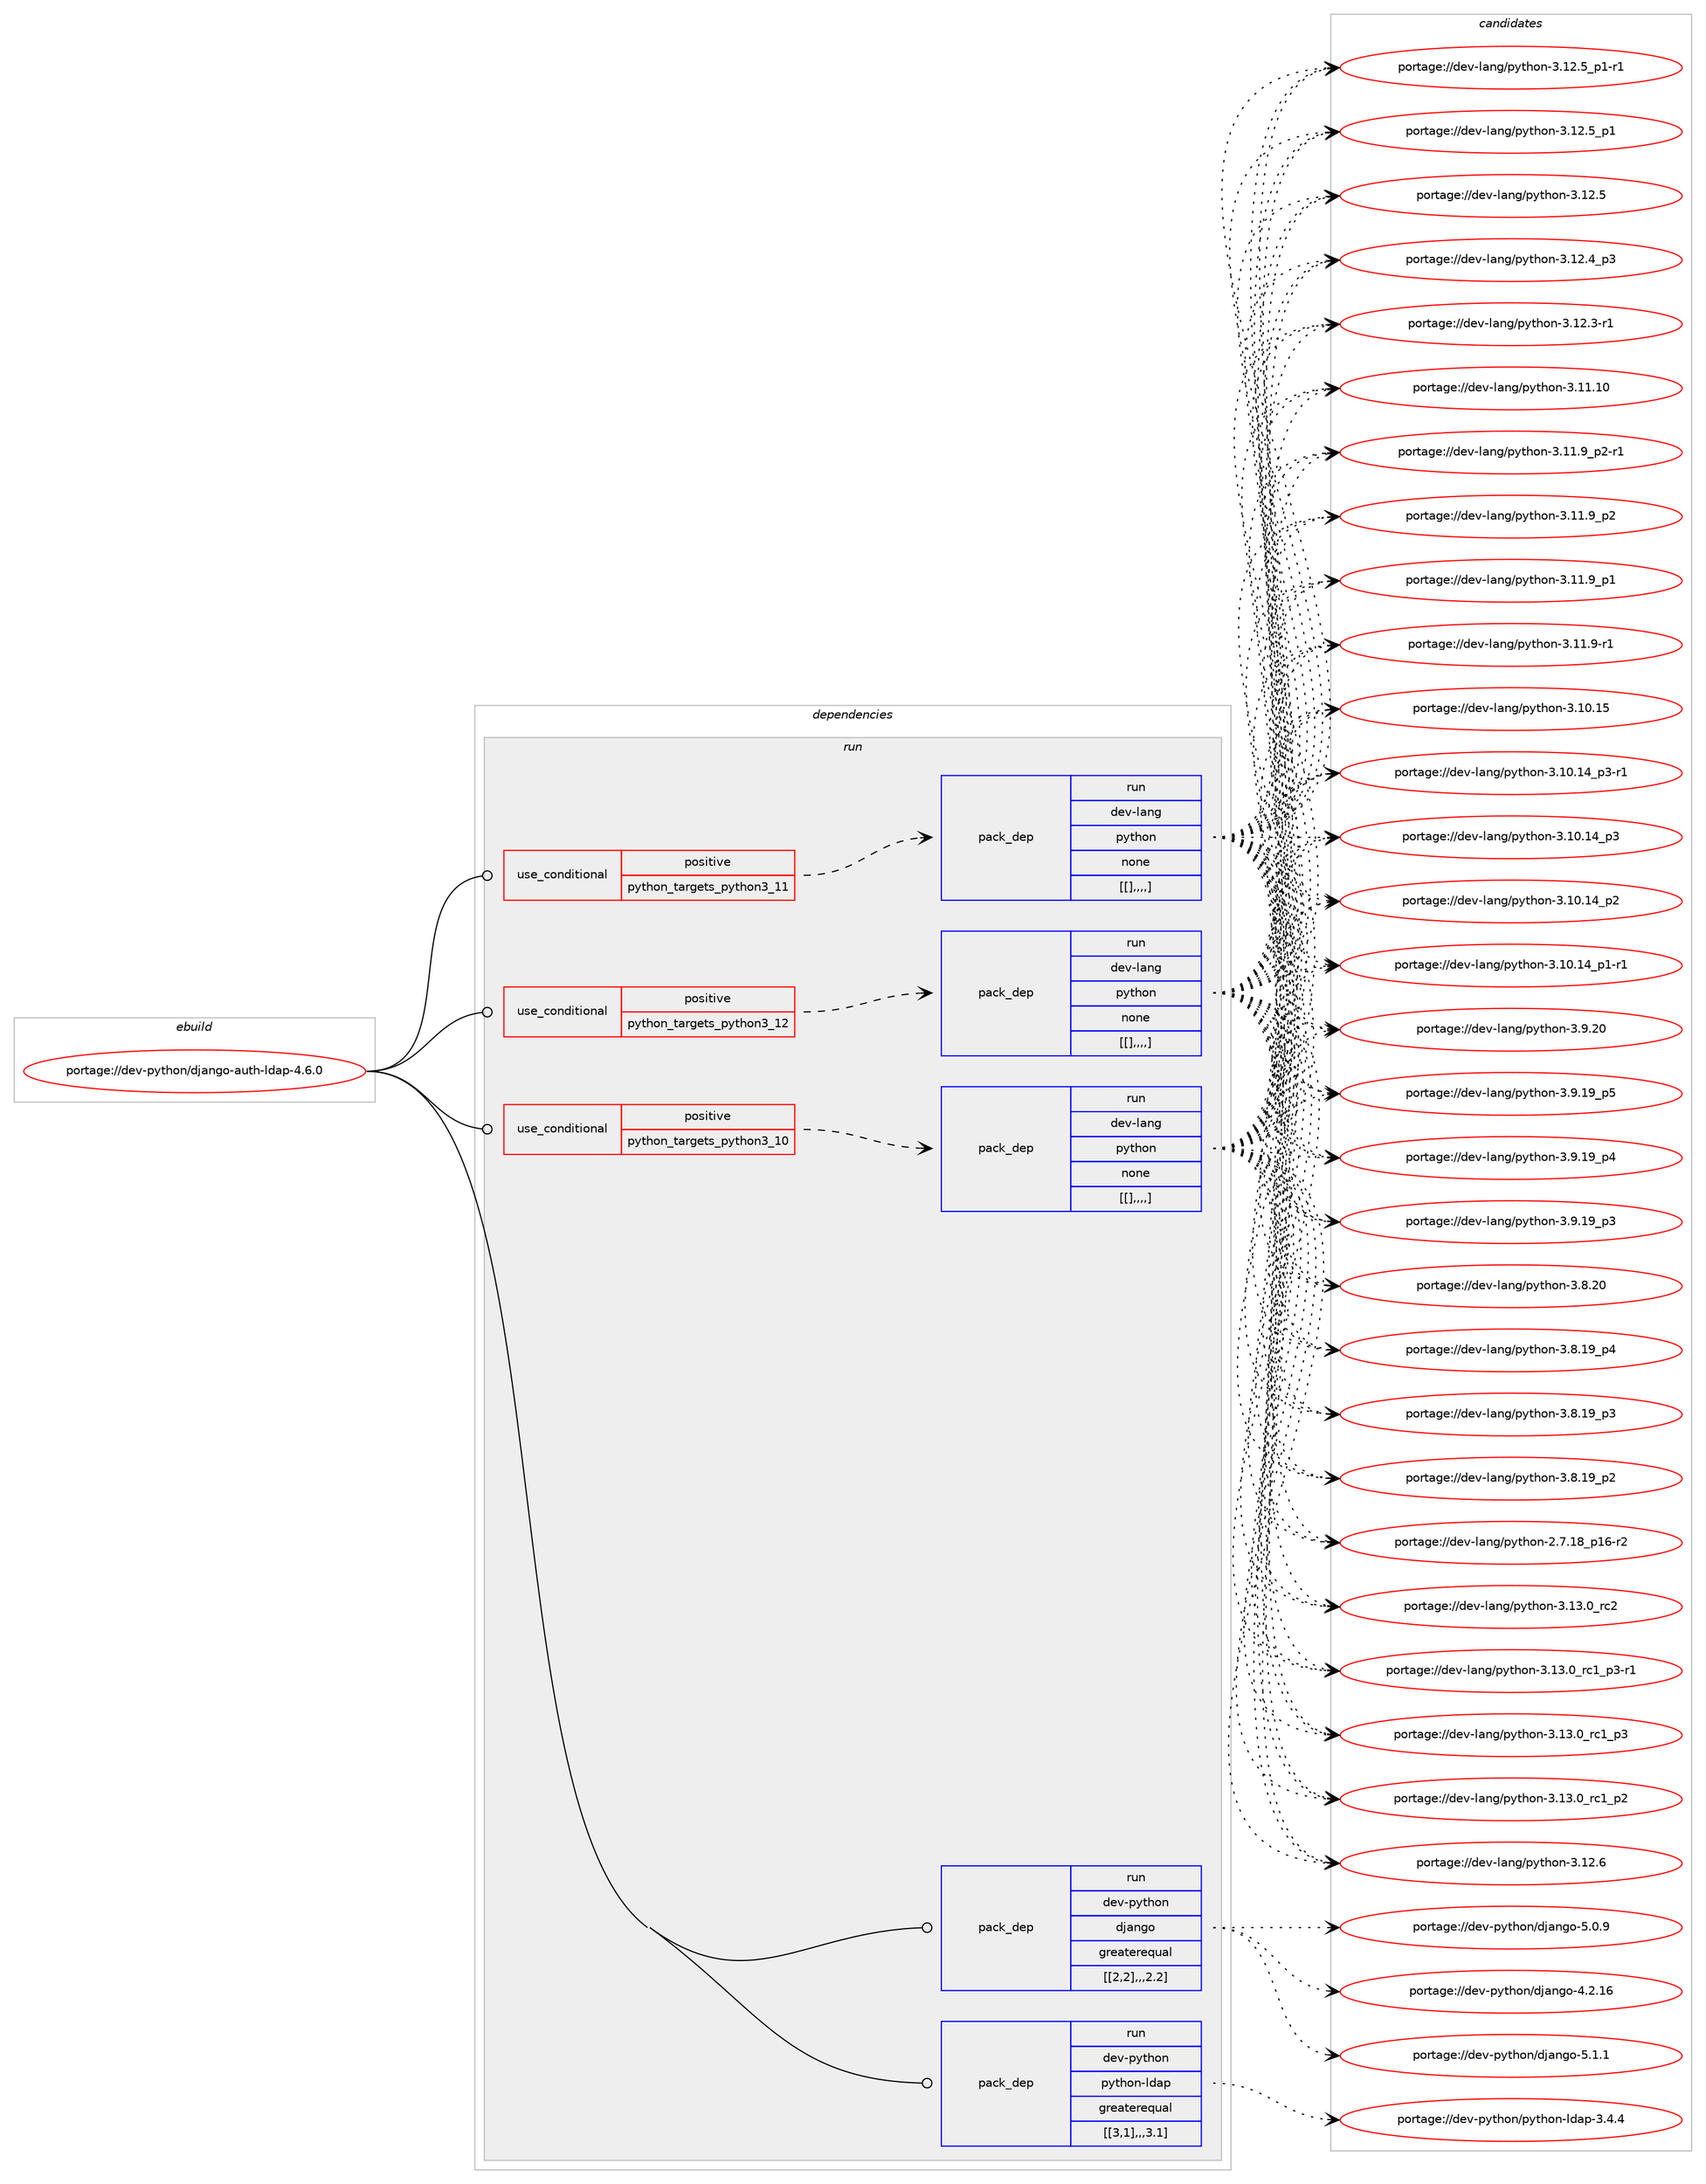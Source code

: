 digraph prolog {

# *************
# Graph options
# *************

newrank=true;
concentrate=true;
compound=true;
graph [rankdir=LR,fontname=Helvetica,fontsize=10,ranksep=1.5];#, ranksep=2.5, nodesep=0.2];
edge  [arrowhead=vee];
node  [fontname=Helvetica,fontsize=10];

# **********
# The ebuild
# **********

subgraph cluster_leftcol {
color=gray;
label=<<i>ebuild</i>>;
id [label="portage://dev-python/django-auth-ldap-4.6.0", color=red, width=4, href="../dev-python/django-auth-ldap-4.6.0.svg"];
}

# ****************
# The dependencies
# ****************

subgraph cluster_midcol {
color=gray;
label=<<i>dependencies</i>>;
subgraph cluster_compile {
fillcolor="#eeeeee";
style=filled;
label=<<i>compile</i>>;
}
subgraph cluster_compileandrun {
fillcolor="#eeeeee";
style=filled;
label=<<i>compile and run</i>>;
}
subgraph cluster_run {
fillcolor="#eeeeee";
style=filled;
label=<<i>run</i>>;
subgraph cond32907 {
dependency146162 [label=<<TABLE BORDER="0" CELLBORDER="1" CELLSPACING="0" CELLPADDING="4"><TR><TD ROWSPAN="3" CELLPADDING="10">use_conditional</TD></TR><TR><TD>positive</TD></TR><TR><TD>python_targets_python3_10</TD></TR></TABLE>>, shape=none, color=red];
subgraph pack112039 {
dependency146163 [label=<<TABLE BORDER="0" CELLBORDER="1" CELLSPACING="0" CELLPADDING="4" WIDTH="220"><TR><TD ROWSPAN="6" CELLPADDING="30">pack_dep</TD></TR><TR><TD WIDTH="110">run</TD></TR><TR><TD>dev-lang</TD></TR><TR><TD>python</TD></TR><TR><TD>none</TD></TR><TR><TD>[[],,,,]</TD></TR></TABLE>>, shape=none, color=blue];
}
dependency146162:e -> dependency146163:w [weight=20,style="dashed",arrowhead="vee"];
}
id:e -> dependency146162:w [weight=20,style="solid",arrowhead="odot"];
subgraph cond32908 {
dependency146164 [label=<<TABLE BORDER="0" CELLBORDER="1" CELLSPACING="0" CELLPADDING="4"><TR><TD ROWSPAN="3" CELLPADDING="10">use_conditional</TD></TR><TR><TD>positive</TD></TR><TR><TD>python_targets_python3_11</TD></TR></TABLE>>, shape=none, color=red];
subgraph pack112040 {
dependency146165 [label=<<TABLE BORDER="0" CELLBORDER="1" CELLSPACING="0" CELLPADDING="4" WIDTH="220"><TR><TD ROWSPAN="6" CELLPADDING="30">pack_dep</TD></TR><TR><TD WIDTH="110">run</TD></TR><TR><TD>dev-lang</TD></TR><TR><TD>python</TD></TR><TR><TD>none</TD></TR><TR><TD>[[],,,,]</TD></TR></TABLE>>, shape=none, color=blue];
}
dependency146164:e -> dependency146165:w [weight=20,style="dashed",arrowhead="vee"];
}
id:e -> dependency146164:w [weight=20,style="solid",arrowhead="odot"];
subgraph cond32909 {
dependency146166 [label=<<TABLE BORDER="0" CELLBORDER="1" CELLSPACING="0" CELLPADDING="4"><TR><TD ROWSPAN="3" CELLPADDING="10">use_conditional</TD></TR><TR><TD>positive</TD></TR><TR><TD>python_targets_python3_12</TD></TR></TABLE>>, shape=none, color=red];
subgraph pack112041 {
dependency146167 [label=<<TABLE BORDER="0" CELLBORDER="1" CELLSPACING="0" CELLPADDING="4" WIDTH="220"><TR><TD ROWSPAN="6" CELLPADDING="30">pack_dep</TD></TR><TR><TD WIDTH="110">run</TD></TR><TR><TD>dev-lang</TD></TR><TR><TD>python</TD></TR><TR><TD>none</TD></TR><TR><TD>[[],,,,]</TD></TR></TABLE>>, shape=none, color=blue];
}
dependency146166:e -> dependency146167:w [weight=20,style="dashed",arrowhead="vee"];
}
id:e -> dependency146166:w [weight=20,style="solid",arrowhead="odot"];
subgraph pack112042 {
dependency146168 [label=<<TABLE BORDER="0" CELLBORDER="1" CELLSPACING="0" CELLPADDING="4" WIDTH="220"><TR><TD ROWSPAN="6" CELLPADDING="30">pack_dep</TD></TR><TR><TD WIDTH="110">run</TD></TR><TR><TD>dev-python</TD></TR><TR><TD>django</TD></TR><TR><TD>greaterequal</TD></TR><TR><TD>[[2,2],,,2.2]</TD></TR></TABLE>>, shape=none, color=blue];
}
id:e -> dependency146168:w [weight=20,style="solid",arrowhead="odot"];
subgraph pack112043 {
dependency146169 [label=<<TABLE BORDER="0" CELLBORDER="1" CELLSPACING="0" CELLPADDING="4" WIDTH="220"><TR><TD ROWSPAN="6" CELLPADDING="30">pack_dep</TD></TR><TR><TD WIDTH="110">run</TD></TR><TR><TD>dev-python</TD></TR><TR><TD>python-ldap</TD></TR><TR><TD>greaterequal</TD></TR><TR><TD>[[3,1],,,3.1]</TD></TR></TABLE>>, shape=none, color=blue];
}
id:e -> dependency146169:w [weight=20,style="solid",arrowhead="odot"];
}
}

# **************
# The candidates
# **************

subgraph cluster_choices {
rank=same;
color=gray;
label=<<i>candidates</i>>;

subgraph choice112039 {
color=black;
nodesep=1;
choice10010111845108971101034711212111610411111045514649514648951149950 [label="portage://dev-lang/python-3.13.0_rc2", color=red, width=4,href="../dev-lang/python-3.13.0_rc2.svg"];
choice1001011184510897110103471121211161041111104551464951464895114994995112514511449 [label="portage://dev-lang/python-3.13.0_rc1_p3-r1", color=red, width=4,href="../dev-lang/python-3.13.0_rc1_p3-r1.svg"];
choice100101118451089711010347112121116104111110455146495146489511499499511251 [label="portage://dev-lang/python-3.13.0_rc1_p3", color=red, width=4,href="../dev-lang/python-3.13.0_rc1_p3.svg"];
choice100101118451089711010347112121116104111110455146495146489511499499511250 [label="portage://dev-lang/python-3.13.0_rc1_p2", color=red, width=4,href="../dev-lang/python-3.13.0_rc1_p2.svg"];
choice10010111845108971101034711212111610411111045514649504654 [label="portage://dev-lang/python-3.12.6", color=red, width=4,href="../dev-lang/python-3.12.6.svg"];
choice1001011184510897110103471121211161041111104551464950465395112494511449 [label="portage://dev-lang/python-3.12.5_p1-r1", color=red, width=4,href="../dev-lang/python-3.12.5_p1-r1.svg"];
choice100101118451089711010347112121116104111110455146495046539511249 [label="portage://dev-lang/python-3.12.5_p1", color=red, width=4,href="../dev-lang/python-3.12.5_p1.svg"];
choice10010111845108971101034711212111610411111045514649504653 [label="portage://dev-lang/python-3.12.5", color=red, width=4,href="../dev-lang/python-3.12.5.svg"];
choice100101118451089711010347112121116104111110455146495046529511251 [label="portage://dev-lang/python-3.12.4_p3", color=red, width=4,href="../dev-lang/python-3.12.4_p3.svg"];
choice100101118451089711010347112121116104111110455146495046514511449 [label="portage://dev-lang/python-3.12.3-r1", color=red, width=4,href="../dev-lang/python-3.12.3-r1.svg"];
choice1001011184510897110103471121211161041111104551464949464948 [label="portage://dev-lang/python-3.11.10", color=red, width=4,href="../dev-lang/python-3.11.10.svg"];
choice1001011184510897110103471121211161041111104551464949465795112504511449 [label="portage://dev-lang/python-3.11.9_p2-r1", color=red, width=4,href="../dev-lang/python-3.11.9_p2-r1.svg"];
choice100101118451089711010347112121116104111110455146494946579511250 [label="portage://dev-lang/python-3.11.9_p2", color=red, width=4,href="../dev-lang/python-3.11.9_p2.svg"];
choice100101118451089711010347112121116104111110455146494946579511249 [label="portage://dev-lang/python-3.11.9_p1", color=red, width=4,href="../dev-lang/python-3.11.9_p1.svg"];
choice100101118451089711010347112121116104111110455146494946574511449 [label="portage://dev-lang/python-3.11.9-r1", color=red, width=4,href="../dev-lang/python-3.11.9-r1.svg"];
choice1001011184510897110103471121211161041111104551464948464953 [label="portage://dev-lang/python-3.10.15", color=red, width=4,href="../dev-lang/python-3.10.15.svg"];
choice100101118451089711010347112121116104111110455146494846495295112514511449 [label="portage://dev-lang/python-3.10.14_p3-r1", color=red, width=4,href="../dev-lang/python-3.10.14_p3-r1.svg"];
choice10010111845108971101034711212111610411111045514649484649529511251 [label="portage://dev-lang/python-3.10.14_p3", color=red, width=4,href="../dev-lang/python-3.10.14_p3.svg"];
choice10010111845108971101034711212111610411111045514649484649529511250 [label="portage://dev-lang/python-3.10.14_p2", color=red, width=4,href="../dev-lang/python-3.10.14_p2.svg"];
choice100101118451089711010347112121116104111110455146494846495295112494511449 [label="portage://dev-lang/python-3.10.14_p1-r1", color=red, width=4,href="../dev-lang/python-3.10.14_p1-r1.svg"];
choice10010111845108971101034711212111610411111045514657465048 [label="portage://dev-lang/python-3.9.20", color=red, width=4,href="../dev-lang/python-3.9.20.svg"];
choice100101118451089711010347112121116104111110455146574649579511253 [label="portage://dev-lang/python-3.9.19_p5", color=red, width=4,href="../dev-lang/python-3.9.19_p5.svg"];
choice100101118451089711010347112121116104111110455146574649579511252 [label="portage://dev-lang/python-3.9.19_p4", color=red, width=4,href="../dev-lang/python-3.9.19_p4.svg"];
choice100101118451089711010347112121116104111110455146574649579511251 [label="portage://dev-lang/python-3.9.19_p3", color=red, width=4,href="../dev-lang/python-3.9.19_p3.svg"];
choice10010111845108971101034711212111610411111045514656465048 [label="portage://dev-lang/python-3.8.20", color=red, width=4,href="../dev-lang/python-3.8.20.svg"];
choice100101118451089711010347112121116104111110455146564649579511252 [label="portage://dev-lang/python-3.8.19_p4", color=red, width=4,href="../dev-lang/python-3.8.19_p4.svg"];
choice100101118451089711010347112121116104111110455146564649579511251 [label="portage://dev-lang/python-3.8.19_p3", color=red, width=4,href="../dev-lang/python-3.8.19_p3.svg"];
choice100101118451089711010347112121116104111110455146564649579511250 [label="portage://dev-lang/python-3.8.19_p2", color=red, width=4,href="../dev-lang/python-3.8.19_p2.svg"];
choice100101118451089711010347112121116104111110455046554649569511249544511450 [label="portage://dev-lang/python-2.7.18_p16-r2", color=red, width=4,href="../dev-lang/python-2.7.18_p16-r2.svg"];
dependency146163:e -> choice10010111845108971101034711212111610411111045514649514648951149950:w [style=dotted,weight="100"];
dependency146163:e -> choice1001011184510897110103471121211161041111104551464951464895114994995112514511449:w [style=dotted,weight="100"];
dependency146163:e -> choice100101118451089711010347112121116104111110455146495146489511499499511251:w [style=dotted,weight="100"];
dependency146163:e -> choice100101118451089711010347112121116104111110455146495146489511499499511250:w [style=dotted,weight="100"];
dependency146163:e -> choice10010111845108971101034711212111610411111045514649504654:w [style=dotted,weight="100"];
dependency146163:e -> choice1001011184510897110103471121211161041111104551464950465395112494511449:w [style=dotted,weight="100"];
dependency146163:e -> choice100101118451089711010347112121116104111110455146495046539511249:w [style=dotted,weight="100"];
dependency146163:e -> choice10010111845108971101034711212111610411111045514649504653:w [style=dotted,weight="100"];
dependency146163:e -> choice100101118451089711010347112121116104111110455146495046529511251:w [style=dotted,weight="100"];
dependency146163:e -> choice100101118451089711010347112121116104111110455146495046514511449:w [style=dotted,weight="100"];
dependency146163:e -> choice1001011184510897110103471121211161041111104551464949464948:w [style=dotted,weight="100"];
dependency146163:e -> choice1001011184510897110103471121211161041111104551464949465795112504511449:w [style=dotted,weight="100"];
dependency146163:e -> choice100101118451089711010347112121116104111110455146494946579511250:w [style=dotted,weight="100"];
dependency146163:e -> choice100101118451089711010347112121116104111110455146494946579511249:w [style=dotted,weight="100"];
dependency146163:e -> choice100101118451089711010347112121116104111110455146494946574511449:w [style=dotted,weight="100"];
dependency146163:e -> choice1001011184510897110103471121211161041111104551464948464953:w [style=dotted,weight="100"];
dependency146163:e -> choice100101118451089711010347112121116104111110455146494846495295112514511449:w [style=dotted,weight="100"];
dependency146163:e -> choice10010111845108971101034711212111610411111045514649484649529511251:w [style=dotted,weight="100"];
dependency146163:e -> choice10010111845108971101034711212111610411111045514649484649529511250:w [style=dotted,weight="100"];
dependency146163:e -> choice100101118451089711010347112121116104111110455146494846495295112494511449:w [style=dotted,weight="100"];
dependency146163:e -> choice10010111845108971101034711212111610411111045514657465048:w [style=dotted,weight="100"];
dependency146163:e -> choice100101118451089711010347112121116104111110455146574649579511253:w [style=dotted,weight="100"];
dependency146163:e -> choice100101118451089711010347112121116104111110455146574649579511252:w [style=dotted,weight="100"];
dependency146163:e -> choice100101118451089711010347112121116104111110455146574649579511251:w [style=dotted,weight="100"];
dependency146163:e -> choice10010111845108971101034711212111610411111045514656465048:w [style=dotted,weight="100"];
dependency146163:e -> choice100101118451089711010347112121116104111110455146564649579511252:w [style=dotted,weight="100"];
dependency146163:e -> choice100101118451089711010347112121116104111110455146564649579511251:w [style=dotted,weight="100"];
dependency146163:e -> choice100101118451089711010347112121116104111110455146564649579511250:w [style=dotted,weight="100"];
dependency146163:e -> choice100101118451089711010347112121116104111110455046554649569511249544511450:w [style=dotted,weight="100"];
}
subgraph choice112040 {
color=black;
nodesep=1;
choice10010111845108971101034711212111610411111045514649514648951149950 [label="portage://dev-lang/python-3.13.0_rc2", color=red, width=4,href="../dev-lang/python-3.13.0_rc2.svg"];
choice1001011184510897110103471121211161041111104551464951464895114994995112514511449 [label="portage://dev-lang/python-3.13.0_rc1_p3-r1", color=red, width=4,href="../dev-lang/python-3.13.0_rc1_p3-r1.svg"];
choice100101118451089711010347112121116104111110455146495146489511499499511251 [label="portage://dev-lang/python-3.13.0_rc1_p3", color=red, width=4,href="../dev-lang/python-3.13.0_rc1_p3.svg"];
choice100101118451089711010347112121116104111110455146495146489511499499511250 [label="portage://dev-lang/python-3.13.0_rc1_p2", color=red, width=4,href="../dev-lang/python-3.13.0_rc1_p2.svg"];
choice10010111845108971101034711212111610411111045514649504654 [label="portage://dev-lang/python-3.12.6", color=red, width=4,href="../dev-lang/python-3.12.6.svg"];
choice1001011184510897110103471121211161041111104551464950465395112494511449 [label="portage://dev-lang/python-3.12.5_p1-r1", color=red, width=4,href="../dev-lang/python-3.12.5_p1-r1.svg"];
choice100101118451089711010347112121116104111110455146495046539511249 [label="portage://dev-lang/python-3.12.5_p1", color=red, width=4,href="../dev-lang/python-3.12.5_p1.svg"];
choice10010111845108971101034711212111610411111045514649504653 [label="portage://dev-lang/python-3.12.5", color=red, width=4,href="../dev-lang/python-3.12.5.svg"];
choice100101118451089711010347112121116104111110455146495046529511251 [label="portage://dev-lang/python-3.12.4_p3", color=red, width=4,href="../dev-lang/python-3.12.4_p3.svg"];
choice100101118451089711010347112121116104111110455146495046514511449 [label="portage://dev-lang/python-3.12.3-r1", color=red, width=4,href="../dev-lang/python-3.12.3-r1.svg"];
choice1001011184510897110103471121211161041111104551464949464948 [label="portage://dev-lang/python-3.11.10", color=red, width=4,href="../dev-lang/python-3.11.10.svg"];
choice1001011184510897110103471121211161041111104551464949465795112504511449 [label="portage://dev-lang/python-3.11.9_p2-r1", color=red, width=4,href="../dev-lang/python-3.11.9_p2-r1.svg"];
choice100101118451089711010347112121116104111110455146494946579511250 [label="portage://dev-lang/python-3.11.9_p2", color=red, width=4,href="../dev-lang/python-3.11.9_p2.svg"];
choice100101118451089711010347112121116104111110455146494946579511249 [label="portage://dev-lang/python-3.11.9_p1", color=red, width=4,href="../dev-lang/python-3.11.9_p1.svg"];
choice100101118451089711010347112121116104111110455146494946574511449 [label="portage://dev-lang/python-3.11.9-r1", color=red, width=4,href="../dev-lang/python-3.11.9-r1.svg"];
choice1001011184510897110103471121211161041111104551464948464953 [label="portage://dev-lang/python-3.10.15", color=red, width=4,href="../dev-lang/python-3.10.15.svg"];
choice100101118451089711010347112121116104111110455146494846495295112514511449 [label="portage://dev-lang/python-3.10.14_p3-r1", color=red, width=4,href="../dev-lang/python-3.10.14_p3-r1.svg"];
choice10010111845108971101034711212111610411111045514649484649529511251 [label="portage://dev-lang/python-3.10.14_p3", color=red, width=4,href="../dev-lang/python-3.10.14_p3.svg"];
choice10010111845108971101034711212111610411111045514649484649529511250 [label="portage://dev-lang/python-3.10.14_p2", color=red, width=4,href="../dev-lang/python-3.10.14_p2.svg"];
choice100101118451089711010347112121116104111110455146494846495295112494511449 [label="portage://dev-lang/python-3.10.14_p1-r1", color=red, width=4,href="../dev-lang/python-3.10.14_p1-r1.svg"];
choice10010111845108971101034711212111610411111045514657465048 [label="portage://dev-lang/python-3.9.20", color=red, width=4,href="../dev-lang/python-3.9.20.svg"];
choice100101118451089711010347112121116104111110455146574649579511253 [label="portage://dev-lang/python-3.9.19_p5", color=red, width=4,href="../dev-lang/python-3.9.19_p5.svg"];
choice100101118451089711010347112121116104111110455146574649579511252 [label="portage://dev-lang/python-3.9.19_p4", color=red, width=4,href="../dev-lang/python-3.9.19_p4.svg"];
choice100101118451089711010347112121116104111110455146574649579511251 [label="portage://dev-lang/python-3.9.19_p3", color=red, width=4,href="../dev-lang/python-3.9.19_p3.svg"];
choice10010111845108971101034711212111610411111045514656465048 [label="portage://dev-lang/python-3.8.20", color=red, width=4,href="../dev-lang/python-3.8.20.svg"];
choice100101118451089711010347112121116104111110455146564649579511252 [label="portage://dev-lang/python-3.8.19_p4", color=red, width=4,href="../dev-lang/python-3.8.19_p4.svg"];
choice100101118451089711010347112121116104111110455146564649579511251 [label="portage://dev-lang/python-3.8.19_p3", color=red, width=4,href="../dev-lang/python-3.8.19_p3.svg"];
choice100101118451089711010347112121116104111110455146564649579511250 [label="portage://dev-lang/python-3.8.19_p2", color=red, width=4,href="../dev-lang/python-3.8.19_p2.svg"];
choice100101118451089711010347112121116104111110455046554649569511249544511450 [label="portage://dev-lang/python-2.7.18_p16-r2", color=red, width=4,href="../dev-lang/python-2.7.18_p16-r2.svg"];
dependency146165:e -> choice10010111845108971101034711212111610411111045514649514648951149950:w [style=dotted,weight="100"];
dependency146165:e -> choice1001011184510897110103471121211161041111104551464951464895114994995112514511449:w [style=dotted,weight="100"];
dependency146165:e -> choice100101118451089711010347112121116104111110455146495146489511499499511251:w [style=dotted,weight="100"];
dependency146165:e -> choice100101118451089711010347112121116104111110455146495146489511499499511250:w [style=dotted,weight="100"];
dependency146165:e -> choice10010111845108971101034711212111610411111045514649504654:w [style=dotted,weight="100"];
dependency146165:e -> choice1001011184510897110103471121211161041111104551464950465395112494511449:w [style=dotted,weight="100"];
dependency146165:e -> choice100101118451089711010347112121116104111110455146495046539511249:w [style=dotted,weight="100"];
dependency146165:e -> choice10010111845108971101034711212111610411111045514649504653:w [style=dotted,weight="100"];
dependency146165:e -> choice100101118451089711010347112121116104111110455146495046529511251:w [style=dotted,weight="100"];
dependency146165:e -> choice100101118451089711010347112121116104111110455146495046514511449:w [style=dotted,weight="100"];
dependency146165:e -> choice1001011184510897110103471121211161041111104551464949464948:w [style=dotted,weight="100"];
dependency146165:e -> choice1001011184510897110103471121211161041111104551464949465795112504511449:w [style=dotted,weight="100"];
dependency146165:e -> choice100101118451089711010347112121116104111110455146494946579511250:w [style=dotted,weight="100"];
dependency146165:e -> choice100101118451089711010347112121116104111110455146494946579511249:w [style=dotted,weight="100"];
dependency146165:e -> choice100101118451089711010347112121116104111110455146494946574511449:w [style=dotted,weight="100"];
dependency146165:e -> choice1001011184510897110103471121211161041111104551464948464953:w [style=dotted,weight="100"];
dependency146165:e -> choice100101118451089711010347112121116104111110455146494846495295112514511449:w [style=dotted,weight="100"];
dependency146165:e -> choice10010111845108971101034711212111610411111045514649484649529511251:w [style=dotted,weight="100"];
dependency146165:e -> choice10010111845108971101034711212111610411111045514649484649529511250:w [style=dotted,weight="100"];
dependency146165:e -> choice100101118451089711010347112121116104111110455146494846495295112494511449:w [style=dotted,weight="100"];
dependency146165:e -> choice10010111845108971101034711212111610411111045514657465048:w [style=dotted,weight="100"];
dependency146165:e -> choice100101118451089711010347112121116104111110455146574649579511253:w [style=dotted,weight="100"];
dependency146165:e -> choice100101118451089711010347112121116104111110455146574649579511252:w [style=dotted,weight="100"];
dependency146165:e -> choice100101118451089711010347112121116104111110455146574649579511251:w [style=dotted,weight="100"];
dependency146165:e -> choice10010111845108971101034711212111610411111045514656465048:w [style=dotted,weight="100"];
dependency146165:e -> choice100101118451089711010347112121116104111110455146564649579511252:w [style=dotted,weight="100"];
dependency146165:e -> choice100101118451089711010347112121116104111110455146564649579511251:w [style=dotted,weight="100"];
dependency146165:e -> choice100101118451089711010347112121116104111110455146564649579511250:w [style=dotted,weight="100"];
dependency146165:e -> choice100101118451089711010347112121116104111110455046554649569511249544511450:w [style=dotted,weight="100"];
}
subgraph choice112041 {
color=black;
nodesep=1;
choice10010111845108971101034711212111610411111045514649514648951149950 [label="portage://dev-lang/python-3.13.0_rc2", color=red, width=4,href="../dev-lang/python-3.13.0_rc2.svg"];
choice1001011184510897110103471121211161041111104551464951464895114994995112514511449 [label="portage://dev-lang/python-3.13.0_rc1_p3-r1", color=red, width=4,href="../dev-lang/python-3.13.0_rc1_p3-r1.svg"];
choice100101118451089711010347112121116104111110455146495146489511499499511251 [label="portage://dev-lang/python-3.13.0_rc1_p3", color=red, width=4,href="../dev-lang/python-3.13.0_rc1_p3.svg"];
choice100101118451089711010347112121116104111110455146495146489511499499511250 [label="portage://dev-lang/python-3.13.0_rc1_p2", color=red, width=4,href="../dev-lang/python-3.13.0_rc1_p2.svg"];
choice10010111845108971101034711212111610411111045514649504654 [label="portage://dev-lang/python-3.12.6", color=red, width=4,href="../dev-lang/python-3.12.6.svg"];
choice1001011184510897110103471121211161041111104551464950465395112494511449 [label="portage://dev-lang/python-3.12.5_p1-r1", color=red, width=4,href="../dev-lang/python-3.12.5_p1-r1.svg"];
choice100101118451089711010347112121116104111110455146495046539511249 [label="portage://dev-lang/python-3.12.5_p1", color=red, width=4,href="../dev-lang/python-3.12.5_p1.svg"];
choice10010111845108971101034711212111610411111045514649504653 [label="portage://dev-lang/python-3.12.5", color=red, width=4,href="../dev-lang/python-3.12.5.svg"];
choice100101118451089711010347112121116104111110455146495046529511251 [label="portage://dev-lang/python-3.12.4_p3", color=red, width=4,href="../dev-lang/python-3.12.4_p3.svg"];
choice100101118451089711010347112121116104111110455146495046514511449 [label="portage://dev-lang/python-3.12.3-r1", color=red, width=4,href="../dev-lang/python-3.12.3-r1.svg"];
choice1001011184510897110103471121211161041111104551464949464948 [label="portage://dev-lang/python-3.11.10", color=red, width=4,href="../dev-lang/python-3.11.10.svg"];
choice1001011184510897110103471121211161041111104551464949465795112504511449 [label="portage://dev-lang/python-3.11.9_p2-r1", color=red, width=4,href="../dev-lang/python-3.11.9_p2-r1.svg"];
choice100101118451089711010347112121116104111110455146494946579511250 [label="portage://dev-lang/python-3.11.9_p2", color=red, width=4,href="../dev-lang/python-3.11.9_p2.svg"];
choice100101118451089711010347112121116104111110455146494946579511249 [label="portage://dev-lang/python-3.11.9_p1", color=red, width=4,href="../dev-lang/python-3.11.9_p1.svg"];
choice100101118451089711010347112121116104111110455146494946574511449 [label="portage://dev-lang/python-3.11.9-r1", color=red, width=4,href="../dev-lang/python-3.11.9-r1.svg"];
choice1001011184510897110103471121211161041111104551464948464953 [label="portage://dev-lang/python-3.10.15", color=red, width=4,href="../dev-lang/python-3.10.15.svg"];
choice100101118451089711010347112121116104111110455146494846495295112514511449 [label="portage://dev-lang/python-3.10.14_p3-r1", color=red, width=4,href="../dev-lang/python-3.10.14_p3-r1.svg"];
choice10010111845108971101034711212111610411111045514649484649529511251 [label="portage://dev-lang/python-3.10.14_p3", color=red, width=4,href="../dev-lang/python-3.10.14_p3.svg"];
choice10010111845108971101034711212111610411111045514649484649529511250 [label="portage://dev-lang/python-3.10.14_p2", color=red, width=4,href="../dev-lang/python-3.10.14_p2.svg"];
choice100101118451089711010347112121116104111110455146494846495295112494511449 [label="portage://dev-lang/python-3.10.14_p1-r1", color=red, width=4,href="../dev-lang/python-3.10.14_p1-r1.svg"];
choice10010111845108971101034711212111610411111045514657465048 [label="portage://dev-lang/python-3.9.20", color=red, width=4,href="../dev-lang/python-3.9.20.svg"];
choice100101118451089711010347112121116104111110455146574649579511253 [label="portage://dev-lang/python-3.9.19_p5", color=red, width=4,href="../dev-lang/python-3.9.19_p5.svg"];
choice100101118451089711010347112121116104111110455146574649579511252 [label="portage://dev-lang/python-3.9.19_p4", color=red, width=4,href="../dev-lang/python-3.9.19_p4.svg"];
choice100101118451089711010347112121116104111110455146574649579511251 [label="portage://dev-lang/python-3.9.19_p3", color=red, width=4,href="../dev-lang/python-3.9.19_p3.svg"];
choice10010111845108971101034711212111610411111045514656465048 [label="portage://dev-lang/python-3.8.20", color=red, width=4,href="../dev-lang/python-3.8.20.svg"];
choice100101118451089711010347112121116104111110455146564649579511252 [label="portage://dev-lang/python-3.8.19_p4", color=red, width=4,href="../dev-lang/python-3.8.19_p4.svg"];
choice100101118451089711010347112121116104111110455146564649579511251 [label="portage://dev-lang/python-3.8.19_p3", color=red, width=4,href="../dev-lang/python-3.8.19_p3.svg"];
choice100101118451089711010347112121116104111110455146564649579511250 [label="portage://dev-lang/python-3.8.19_p2", color=red, width=4,href="../dev-lang/python-3.8.19_p2.svg"];
choice100101118451089711010347112121116104111110455046554649569511249544511450 [label="portage://dev-lang/python-2.7.18_p16-r2", color=red, width=4,href="../dev-lang/python-2.7.18_p16-r2.svg"];
dependency146167:e -> choice10010111845108971101034711212111610411111045514649514648951149950:w [style=dotted,weight="100"];
dependency146167:e -> choice1001011184510897110103471121211161041111104551464951464895114994995112514511449:w [style=dotted,weight="100"];
dependency146167:e -> choice100101118451089711010347112121116104111110455146495146489511499499511251:w [style=dotted,weight="100"];
dependency146167:e -> choice100101118451089711010347112121116104111110455146495146489511499499511250:w [style=dotted,weight="100"];
dependency146167:e -> choice10010111845108971101034711212111610411111045514649504654:w [style=dotted,weight="100"];
dependency146167:e -> choice1001011184510897110103471121211161041111104551464950465395112494511449:w [style=dotted,weight="100"];
dependency146167:e -> choice100101118451089711010347112121116104111110455146495046539511249:w [style=dotted,weight="100"];
dependency146167:e -> choice10010111845108971101034711212111610411111045514649504653:w [style=dotted,weight="100"];
dependency146167:e -> choice100101118451089711010347112121116104111110455146495046529511251:w [style=dotted,weight="100"];
dependency146167:e -> choice100101118451089711010347112121116104111110455146495046514511449:w [style=dotted,weight="100"];
dependency146167:e -> choice1001011184510897110103471121211161041111104551464949464948:w [style=dotted,weight="100"];
dependency146167:e -> choice1001011184510897110103471121211161041111104551464949465795112504511449:w [style=dotted,weight="100"];
dependency146167:e -> choice100101118451089711010347112121116104111110455146494946579511250:w [style=dotted,weight="100"];
dependency146167:e -> choice100101118451089711010347112121116104111110455146494946579511249:w [style=dotted,weight="100"];
dependency146167:e -> choice100101118451089711010347112121116104111110455146494946574511449:w [style=dotted,weight="100"];
dependency146167:e -> choice1001011184510897110103471121211161041111104551464948464953:w [style=dotted,weight="100"];
dependency146167:e -> choice100101118451089711010347112121116104111110455146494846495295112514511449:w [style=dotted,weight="100"];
dependency146167:e -> choice10010111845108971101034711212111610411111045514649484649529511251:w [style=dotted,weight="100"];
dependency146167:e -> choice10010111845108971101034711212111610411111045514649484649529511250:w [style=dotted,weight="100"];
dependency146167:e -> choice100101118451089711010347112121116104111110455146494846495295112494511449:w [style=dotted,weight="100"];
dependency146167:e -> choice10010111845108971101034711212111610411111045514657465048:w [style=dotted,weight="100"];
dependency146167:e -> choice100101118451089711010347112121116104111110455146574649579511253:w [style=dotted,weight="100"];
dependency146167:e -> choice100101118451089711010347112121116104111110455146574649579511252:w [style=dotted,weight="100"];
dependency146167:e -> choice100101118451089711010347112121116104111110455146574649579511251:w [style=dotted,weight="100"];
dependency146167:e -> choice10010111845108971101034711212111610411111045514656465048:w [style=dotted,weight="100"];
dependency146167:e -> choice100101118451089711010347112121116104111110455146564649579511252:w [style=dotted,weight="100"];
dependency146167:e -> choice100101118451089711010347112121116104111110455146564649579511251:w [style=dotted,weight="100"];
dependency146167:e -> choice100101118451089711010347112121116104111110455146564649579511250:w [style=dotted,weight="100"];
dependency146167:e -> choice100101118451089711010347112121116104111110455046554649569511249544511450:w [style=dotted,weight="100"];
}
subgraph choice112042 {
color=black;
nodesep=1;
choice100101118451121211161041111104710010697110103111455346494649 [label="portage://dev-python/django-5.1.1", color=red, width=4,href="../dev-python/django-5.1.1.svg"];
choice100101118451121211161041111104710010697110103111455346484657 [label="portage://dev-python/django-5.0.9", color=red, width=4,href="../dev-python/django-5.0.9.svg"];
choice10010111845112121116104111110471001069711010311145524650464954 [label="portage://dev-python/django-4.2.16", color=red, width=4,href="../dev-python/django-4.2.16.svg"];
dependency146168:e -> choice100101118451121211161041111104710010697110103111455346494649:w [style=dotted,weight="100"];
dependency146168:e -> choice100101118451121211161041111104710010697110103111455346484657:w [style=dotted,weight="100"];
dependency146168:e -> choice10010111845112121116104111110471001069711010311145524650464954:w [style=dotted,weight="100"];
}
subgraph choice112043 {
color=black;
nodesep=1;
choice10010111845112121116104111110471121211161041111104510810097112455146524652 [label="portage://dev-python/python-ldap-3.4.4", color=red, width=4,href="../dev-python/python-ldap-3.4.4.svg"];
dependency146169:e -> choice10010111845112121116104111110471121211161041111104510810097112455146524652:w [style=dotted,weight="100"];
}
}

}
